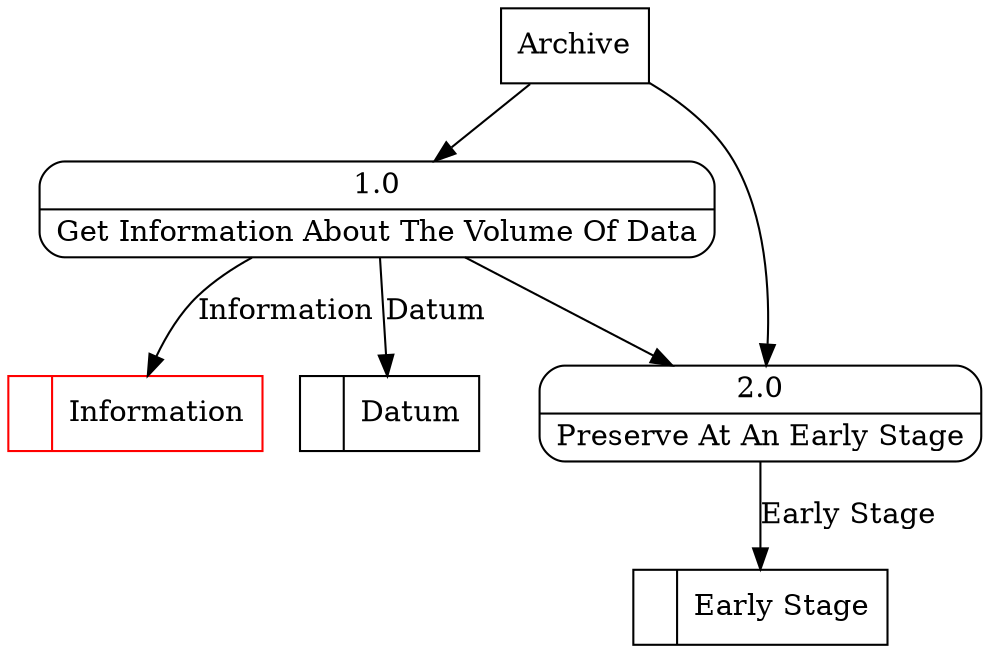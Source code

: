 digraph dfd2{ 
node[shape=record]
200 [label="<f0>  |<f1> Early Stage " ];
201 [label="<f0>  |<f1> Information " color=red];
202 [label="<f0>  |<f1> Datum " ];
203 [label="Archive" shape=box];
204 [label="{<f0> 1.0|<f1> Get Information About The Volume Of Data }" shape=Mrecord];
205 [label="{<f0> 2.0|<f1> Preserve At An Early Stage }" shape=Mrecord];
203 -> 204
203 -> 205
204 -> 205
204 -> 201 [label="Information"]
204 -> 202 [label="Datum"]
205 -> 200 [label="Early Stage"]
}